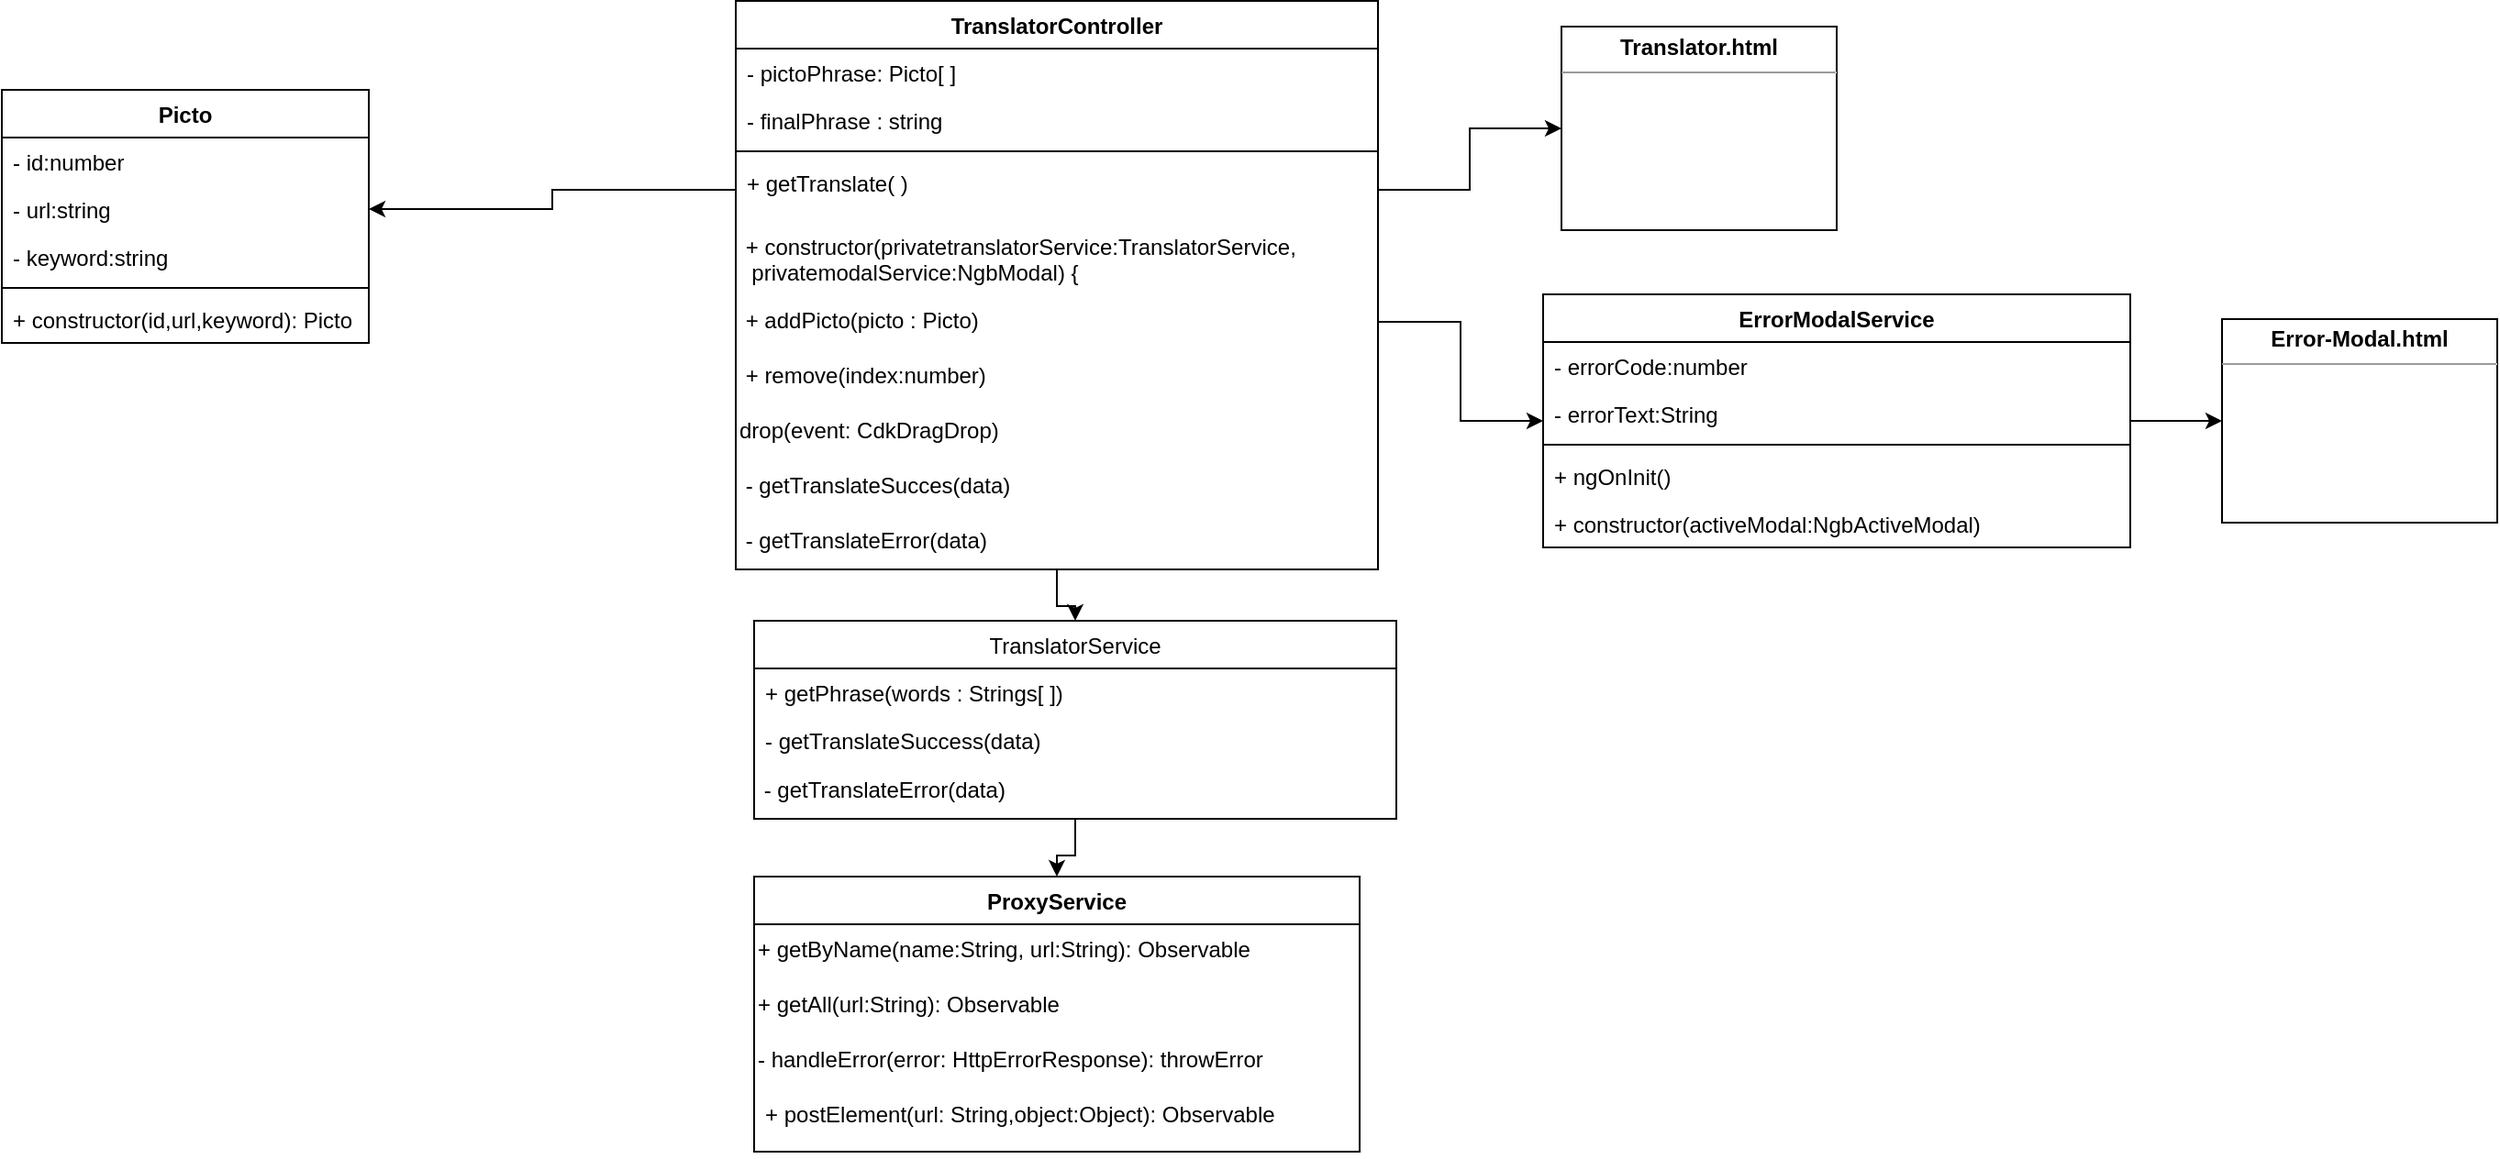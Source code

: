 <mxfile version="10.6.0" type="device"><diagram id="_tn5SRNiFjHpBe07cRNP" name="Page-1"><mxGraphModel dx="432" dy="737" grid="1" gridSize="10" guides="1" tooltips="1" connect="1" arrows="1" fold="1" page="1" pageScale="1" pageWidth="827" pageHeight="1169" math="0" shadow="0"><root><mxCell id="0"/><mxCell id="1" parent="0"/><mxCell id="qdow4Z5n2gwR6Piz0maU-1" value="ProxyService" style="swimlane;fontStyle=1;align=center;verticalAlign=top;childLayout=stackLayout;horizontal=1;startSize=26;horizontalStack=0;resizeParent=1;resizeParentMax=0;resizeLast=0;collapsible=1;marginBottom=0;" vertex="1" parent="1"><mxGeometry x="490" y="589" width="330" height="150" as="geometry"/></mxCell><mxCell id="qdow4Z5n2gwR6Piz0maU-2" value="+ getByName(name:String, url:String): Observable" style="text;html=1;" vertex="1" parent="qdow4Z5n2gwR6Piz0maU-1"><mxGeometry y="26" width="330" height="30" as="geometry"/></mxCell><mxCell id="qdow4Z5n2gwR6Piz0maU-3" value="+ getAll(url:String): Observable" style="text;html=1;" vertex="1" parent="qdow4Z5n2gwR6Piz0maU-1"><mxGeometry y="56" width="330" height="30" as="geometry"/></mxCell><mxCell id="qdow4Z5n2gwR6Piz0maU-4" value="- handleError(error: HttpErrorResponse): throwError" style="text;html=1;" vertex="1" parent="qdow4Z5n2gwR6Piz0maU-1"><mxGeometry y="86" width="330" height="30" as="geometry"/></mxCell><mxCell id="qdow4Z5n2gwR6Piz0maU-5" value="+ postElement(url: String,object:Object): Observable" style="text;strokeColor=none;fillColor=none;align=left;verticalAlign=top;spacingLeft=4;spacingRight=4;overflow=hidden;rotatable=0;points=[[0,0.5],[1,0.5]];portConstraint=eastwest;" vertex="1" parent="qdow4Z5n2gwR6Piz0maU-1"><mxGeometry y="116" width="330" height="34" as="geometry"/></mxCell><mxCell id="qdow4Z5n2gwR6Piz0maU-6" value="" style="edgeStyle=orthogonalEdgeStyle;rounded=0;orthogonalLoop=1;jettySize=auto;html=1;" edge="1" parent="1" source="qdow4Z5n2gwR6Piz0maU-7" target="qdow4Z5n2gwR6Piz0maU-13"><mxGeometry relative="1" as="geometry"><mxPoint x="1065" y="860" as="targetPoint"/></mxGeometry></mxCell><mxCell id="qdow4Z5n2gwR6Piz0maU-7" value="ErrorModalService" style="swimlane;fontStyle=1;align=center;verticalAlign=top;childLayout=stackLayout;horizontal=1;startSize=26;horizontalStack=0;resizeParent=1;resizeParentMax=0;resizeLast=0;collapsible=1;marginBottom=0;" vertex="1" parent="1"><mxGeometry x="920" y="271.5" width="320" height="138" as="geometry"/></mxCell><mxCell id="qdow4Z5n2gwR6Piz0maU-8" value="- errorCode:number&#10;&#10;" style="text;strokeColor=none;fillColor=none;align=left;verticalAlign=top;spacingLeft=4;spacingRight=4;overflow=hidden;rotatable=0;points=[[0,0.5],[1,0.5]];portConstraint=eastwest;" vertex="1" parent="qdow4Z5n2gwR6Piz0maU-7"><mxGeometry y="26" width="320" height="26" as="geometry"/></mxCell><mxCell id="qdow4Z5n2gwR6Piz0maU-9" value="- errorText:String&#10;&#10;" style="text;strokeColor=none;fillColor=none;align=left;verticalAlign=top;spacingLeft=4;spacingRight=4;overflow=hidden;rotatable=0;points=[[0,0.5],[1,0.5]];portConstraint=eastwest;" vertex="1" parent="qdow4Z5n2gwR6Piz0maU-7"><mxGeometry y="52" width="320" height="26" as="geometry"/></mxCell><mxCell id="qdow4Z5n2gwR6Piz0maU-10" value="" style="line;strokeWidth=1;fillColor=none;align=left;verticalAlign=middle;spacingTop=-1;spacingLeft=3;spacingRight=3;rotatable=0;labelPosition=right;points=[];portConstraint=eastwest;" vertex="1" parent="qdow4Z5n2gwR6Piz0maU-7"><mxGeometry y="78" width="320" height="8" as="geometry"/></mxCell><mxCell id="qdow4Z5n2gwR6Piz0maU-11" value="+ ngOnInit()" style="text;strokeColor=none;fillColor=none;align=left;verticalAlign=top;spacingLeft=4;spacingRight=4;overflow=hidden;rotatable=0;points=[[0,0.5],[1,0.5]];portConstraint=eastwest;" vertex="1" parent="qdow4Z5n2gwR6Piz0maU-7"><mxGeometry y="86" width="320" height="26" as="geometry"/></mxCell><mxCell id="qdow4Z5n2gwR6Piz0maU-12" value="+ constructor(activeModal:NgbActiveModal)&#10;" style="text;strokeColor=none;fillColor=none;align=left;verticalAlign=top;spacingLeft=4;spacingRight=4;overflow=hidden;rotatable=0;points=[[0,0.5],[1,0.5]];portConstraint=eastwest;" vertex="1" parent="qdow4Z5n2gwR6Piz0maU-7"><mxGeometry y="112" width="320" height="26" as="geometry"/></mxCell><mxCell id="qdow4Z5n2gwR6Piz0maU-13" value="&lt;p style=&quot;margin: 0px ; margin-top: 4px ; text-align: center&quot;&gt;&lt;b&gt;Error-Modal.html&lt;/b&gt;&lt;/p&gt;&lt;hr size=&quot;1&quot;&gt;&lt;p style=&quot;margin: 0px ; margin-left: 4px&quot;&gt;&lt;/p&gt;&lt;p style=&quot;margin: 0px ; margin-left: 4px&quot;&gt;&lt;br&gt;&lt;/p&gt;" style="verticalAlign=top;align=left;overflow=fill;fontSize=12;fontFamily=Helvetica;html=1;" vertex="1" parent="1"><mxGeometry x="1290" y="285" width="150" height="111" as="geometry"/></mxCell><mxCell id="qdow4Z5n2gwR6Piz0maU-14" value="TranslatorController&#10;&#10;" style="swimlane;fontStyle=1;align=center;verticalAlign=top;childLayout=stackLayout;horizontal=1;startSize=26;horizontalStack=0;resizeParent=1;resizeParentMax=0;resizeLast=0;collapsible=1;marginBottom=0;" vertex="1" parent="1"><mxGeometry x="480" y="111.5" width="350" height="310" as="geometry"/></mxCell><mxCell id="qdow4Z5n2gwR6Piz0maU-15" value="- pictoPhrase: Picto[ ]" style="text;strokeColor=none;fillColor=none;align=left;verticalAlign=top;spacingLeft=4;spacingRight=4;overflow=hidden;rotatable=0;points=[[0,0.5],[1,0.5]];portConstraint=eastwest;" vertex="1" parent="qdow4Z5n2gwR6Piz0maU-14"><mxGeometry y="26" width="350" height="26" as="geometry"/></mxCell><mxCell id="qdow4Z5n2gwR6Piz0maU-16" value="- finalPhrase : string" style="text;strokeColor=none;fillColor=none;align=left;verticalAlign=top;spacingLeft=4;spacingRight=4;overflow=hidden;rotatable=0;points=[[0,0.5],[1,0.5]];portConstraint=eastwest;" vertex="1" parent="qdow4Z5n2gwR6Piz0maU-14"><mxGeometry y="52" width="350" height="26" as="geometry"/></mxCell><mxCell id="qdow4Z5n2gwR6Piz0maU-17" value="" style="line;strokeWidth=1;fillColor=none;align=left;verticalAlign=middle;spacingTop=-1;spacingLeft=3;spacingRight=3;rotatable=0;labelPosition=right;points=[];portConstraint=eastwest;" vertex="1" parent="qdow4Z5n2gwR6Piz0maU-14"><mxGeometry y="78" width="350" height="8" as="geometry"/></mxCell><mxCell id="qdow4Z5n2gwR6Piz0maU-18" value="+ getTranslate( )" style="text;strokeColor=none;fillColor=none;align=left;verticalAlign=top;spacingLeft=4;spacingRight=4;overflow=hidden;rotatable=0;points=[[0,0.5],[1,0.5]];portConstraint=eastwest;" vertex="1" parent="qdow4Z5n2gwR6Piz0maU-14"><mxGeometry y="86" width="350" height="34" as="geometry"/></mxCell><mxCell id="qdow4Z5n2gwR6Piz0maU-19" value="&amp;nbsp;+&amp;nbsp;&lt;span&gt;constructor&lt;/span&gt;&lt;span&gt;(&lt;/span&gt;&lt;span&gt;private&lt;/span&gt;&lt;span&gt;translatorService&lt;/span&gt;&lt;span&gt;:&lt;/span&gt;&lt;span&gt;TranslatorService&lt;/span&gt;&lt;span&gt;,&lt;br&gt;&amp;nbsp;&amp;nbsp;&lt;/span&gt;&lt;span&gt;private&lt;/span&gt;&lt;span&gt;modalService&lt;/span&gt;&lt;span&gt;:&lt;/span&gt;&lt;span&gt;NgbModal&lt;/span&gt;&lt;span&gt;) {  &lt;/span&gt;" style="text;html=1;" vertex="1" parent="qdow4Z5n2gwR6Piz0maU-14"><mxGeometry y="120" width="350" height="40" as="geometry"/></mxCell><mxCell id="qdow4Z5n2gwR6Piz0maU-20" value="&amp;nbsp;+ addPicto(picto : Picto)" style="text;html=1;" vertex="1" parent="qdow4Z5n2gwR6Piz0maU-14"><mxGeometry y="160" width="350" height="30" as="geometry"/></mxCell><mxCell id="qdow4Z5n2gwR6Piz0maU-21" value="&amp;nbsp;+&amp;nbsp;&lt;span&gt;remove&lt;/span&gt;&lt;span&gt;(&lt;/span&gt;&lt;span&gt;index:number&lt;/span&gt;&lt;span&gt;)&lt;/span&gt;&lt;br&gt;" style="text;html=1;" vertex="1" parent="qdow4Z5n2gwR6Piz0maU-14"><mxGeometry y="190" width="350" height="30" as="geometry"/></mxCell><mxCell id="qdow4Z5n2gwR6Piz0maU-43" value="drop(event: CdkDragDrop&lt;string[]&gt;)" style="text;html=1;" vertex="1" parent="qdow4Z5n2gwR6Piz0maU-14"><mxGeometry y="220" width="350" height="30" as="geometry"/></mxCell><mxCell id="qdow4Z5n2gwR6Piz0maU-42" value="&amp;nbsp;- getTranslateSucces(data)" style="text;html=1;" vertex="1" parent="qdow4Z5n2gwR6Piz0maU-14"><mxGeometry y="250" width="350" height="30" as="geometry"/></mxCell><mxCell id="qdow4Z5n2gwR6Piz0maU-22" value="&amp;nbsp;- getTranslateError(data)" style="text;html=1;" vertex="1" parent="qdow4Z5n2gwR6Piz0maU-14"><mxGeometry y="280" width="350" height="30" as="geometry"/></mxCell><mxCell id="qdow4Z5n2gwR6Piz0maU-23" value="&lt;p style=&quot;margin: 0px ; margin-top: 4px ; text-align: center&quot;&gt;&lt;b&gt;Translator.html&lt;/b&gt;&lt;/p&gt;&lt;hr size=&quot;1&quot;&gt;&lt;p style=&quot;margin: 0px ; margin-left: 4px&quot;&gt;&lt;/p&gt;&lt;p style=&quot;margin: 0px ; margin-left: 4px&quot;&gt;&lt;br&gt;&lt;/p&gt;" style="verticalAlign=top;align=left;overflow=fill;fontSize=12;fontFamily=Helvetica;html=1;" vertex="1" parent="1"><mxGeometry x="930" y="125.5" width="150" height="111" as="geometry"/></mxCell><mxCell id="qdow4Z5n2gwR6Piz0maU-24" style="edgeStyle=orthogonalEdgeStyle;rounded=0;orthogonalLoop=1;jettySize=auto;html=1;" edge="1" parent="1" source="qdow4Z5n2gwR6Piz0maU-25" target="qdow4Z5n2gwR6Piz0maU-1"><mxGeometry relative="1" as="geometry"/></mxCell><mxCell id="qdow4Z5n2gwR6Piz0maU-25" value="TranslatorService" style="swimlane;fontStyle=0;childLayout=stackLayout;horizontal=1;startSize=26;fillColor=none;horizontalStack=0;resizeParent=1;resizeParentMax=0;resizeLast=0;collapsible=1;marginBottom=0;" vertex="1" parent="1"><mxGeometry x="490" y="449.5" width="350" height="108" as="geometry"/></mxCell><mxCell id="qdow4Z5n2gwR6Piz0maU-26" value="+ getPhrase(words : Strings[ ])" style="text;strokeColor=none;fillColor=none;align=left;verticalAlign=top;spacingLeft=4;spacingRight=4;overflow=hidden;rotatable=0;points=[[0,0.5],[1,0.5]];portConstraint=eastwest;" vertex="1" parent="qdow4Z5n2gwR6Piz0maU-25"><mxGeometry y="26" width="350" height="26" as="geometry"/></mxCell><mxCell id="qdow4Z5n2gwR6Piz0maU-27" value="- getTranslateSuccess(data)" style="text;strokeColor=none;fillColor=none;align=left;verticalAlign=top;spacingLeft=4;spacingRight=4;overflow=hidden;rotatable=0;points=[[0,0.5],[1,0.5]];portConstraint=eastwest;" vertex="1" parent="qdow4Z5n2gwR6Piz0maU-25"><mxGeometry y="52" width="350" height="26" as="geometry"/></mxCell><mxCell id="qdow4Z5n2gwR6Piz0maU-28" value="&amp;nbsp;- getTranslateError(data)" style="text;html=1;" vertex="1" parent="qdow4Z5n2gwR6Piz0maU-25"><mxGeometry y="78" width="350" height="30" as="geometry"/></mxCell><mxCell id="qdow4Z5n2gwR6Piz0maU-29" style="edgeStyle=orthogonalEdgeStyle;rounded=0;orthogonalLoop=1;jettySize=auto;html=1;" edge="1" parent="1" source="qdow4Z5n2gwR6Piz0maU-22" target="qdow4Z5n2gwR6Piz0maU-25"><mxGeometry relative="1" as="geometry"/></mxCell><mxCell id="qdow4Z5n2gwR6Piz0maU-30" style="edgeStyle=orthogonalEdgeStyle;rounded=0;orthogonalLoop=1;jettySize=auto;html=1;exitX=1;exitY=0.5;exitDx=0;exitDy=0;" edge="1" parent="1" source="qdow4Z5n2gwR6Piz0maU-18" target="qdow4Z5n2gwR6Piz0maU-23"><mxGeometry relative="1" as="geometry"/></mxCell><mxCell id="qdow4Z5n2gwR6Piz0maU-31" style="edgeStyle=orthogonalEdgeStyle;rounded=0;orthogonalLoop=1;jettySize=auto;html=1;" edge="1" parent="1" source="qdow4Z5n2gwR6Piz0maU-20" target="qdow4Z5n2gwR6Piz0maU-7"><mxGeometry relative="1" as="geometry"/></mxCell><mxCell id="qdow4Z5n2gwR6Piz0maU-34" value="Picto" style="swimlane;fontStyle=1;align=center;verticalAlign=top;childLayout=stackLayout;horizontal=1;startSize=26;horizontalStack=0;resizeParent=1;resizeParentMax=0;resizeLast=0;collapsible=1;marginBottom=0;" vertex="1" parent="1"><mxGeometry x="80" y="160" width="200" height="138" as="geometry"/></mxCell><mxCell id="qdow4Z5n2gwR6Piz0maU-35" value="- id:number&#10;" style="text;strokeColor=none;fillColor=none;align=left;verticalAlign=top;spacingLeft=4;spacingRight=4;overflow=hidden;rotatable=0;points=[[0,0.5],[1,0.5]];portConstraint=eastwest;" vertex="1" parent="qdow4Z5n2gwR6Piz0maU-34"><mxGeometry y="26" width="200" height="26" as="geometry"/></mxCell><mxCell id="qdow4Z5n2gwR6Piz0maU-36" value="- url:string" style="text;strokeColor=none;fillColor=none;align=left;verticalAlign=top;spacingLeft=4;spacingRight=4;overflow=hidden;rotatable=0;points=[[0,0.5],[1,0.5]];portConstraint=eastwest;" vertex="1" parent="qdow4Z5n2gwR6Piz0maU-34"><mxGeometry y="52" width="200" height="26" as="geometry"/></mxCell><mxCell id="qdow4Z5n2gwR6Piz0maU-37" value="- keyword:string" style="text;strokeColor=none;fillColor=none;align=left;verticalAlign=top;spacingLeft=4;spacingRight=4;overflow=hidden;rotatable=0;points=[[0,0.5],[1,0.5]];portConstraint=eastwest;" vertex="1" parent="qdow4Z5n2gwR6Piz0maU-34"><mxGeometry y="78" width="200" height="26" as="geometry"/></mxCell><mxCell id="qdow4Z5n2gwR6Piz0maU-38" value="" style="line;strokeWidth=1;fillColor=none;align=left;verticalAlign=middle;spacingTop=-1;spacingLeft=3;spacingRight=3;rotatable=0;labelPosition=right;points=[];portConstraint=eastwest;" vertex="1" parent="qdow4Z5n2gwR6Piz0maU-34"><mxGeometry y="104" width="200" height="8" as="geometry"/></mxCell><mxCell id="qdow4Z5n2gwR6Piz0maU-39" value="+ constructor(id,url,keyword): Picto" style="text;strokeColor=none;fillColor=none;align=left;verticalAlign=top;spacingLeft=4;spacingRight=4;overflow=hidden;rotatable=0;points=[[0,0.5],[1,0.5]];portConstraint=eastwest;" vertex="1" parent="qdow4Z5n2gwR6Piz0maU-34"><mxGeometry y="112" width="200" height="26" as="geometry"/></mxCell><mxCell id="qdow4Z5n2gwR6Piz0maU-40" style="edgeStyle=orthogonalEdgeStyle;rounded=0;orthogonalLoop=1;jettySize=auto;html=1;entryX=1;entryY=0.5;entryDx=0;entryDy=0;" edge="1" parent="1" source="qdow4Z5n2gwR6Piz0maU-18" target="qdow4Z5n2gwR6Piz0maU-36"><mxGeometry relative="1" as="geometry"/></mxCell></root></mxGraphModel></diagram></mxfile>